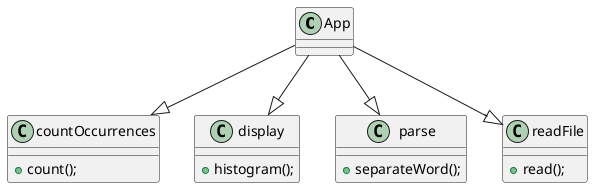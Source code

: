 @startuml
'https://plantuml.com/class-diagram

App --|> countOccurrences
App --|> display
App --|> parse
App --|> readFile

class readFile{
+read();
}
class countOccurrences{
+count();
}
class display{
+histogram();
}
class parse{
+separateWord();
}

@enduml